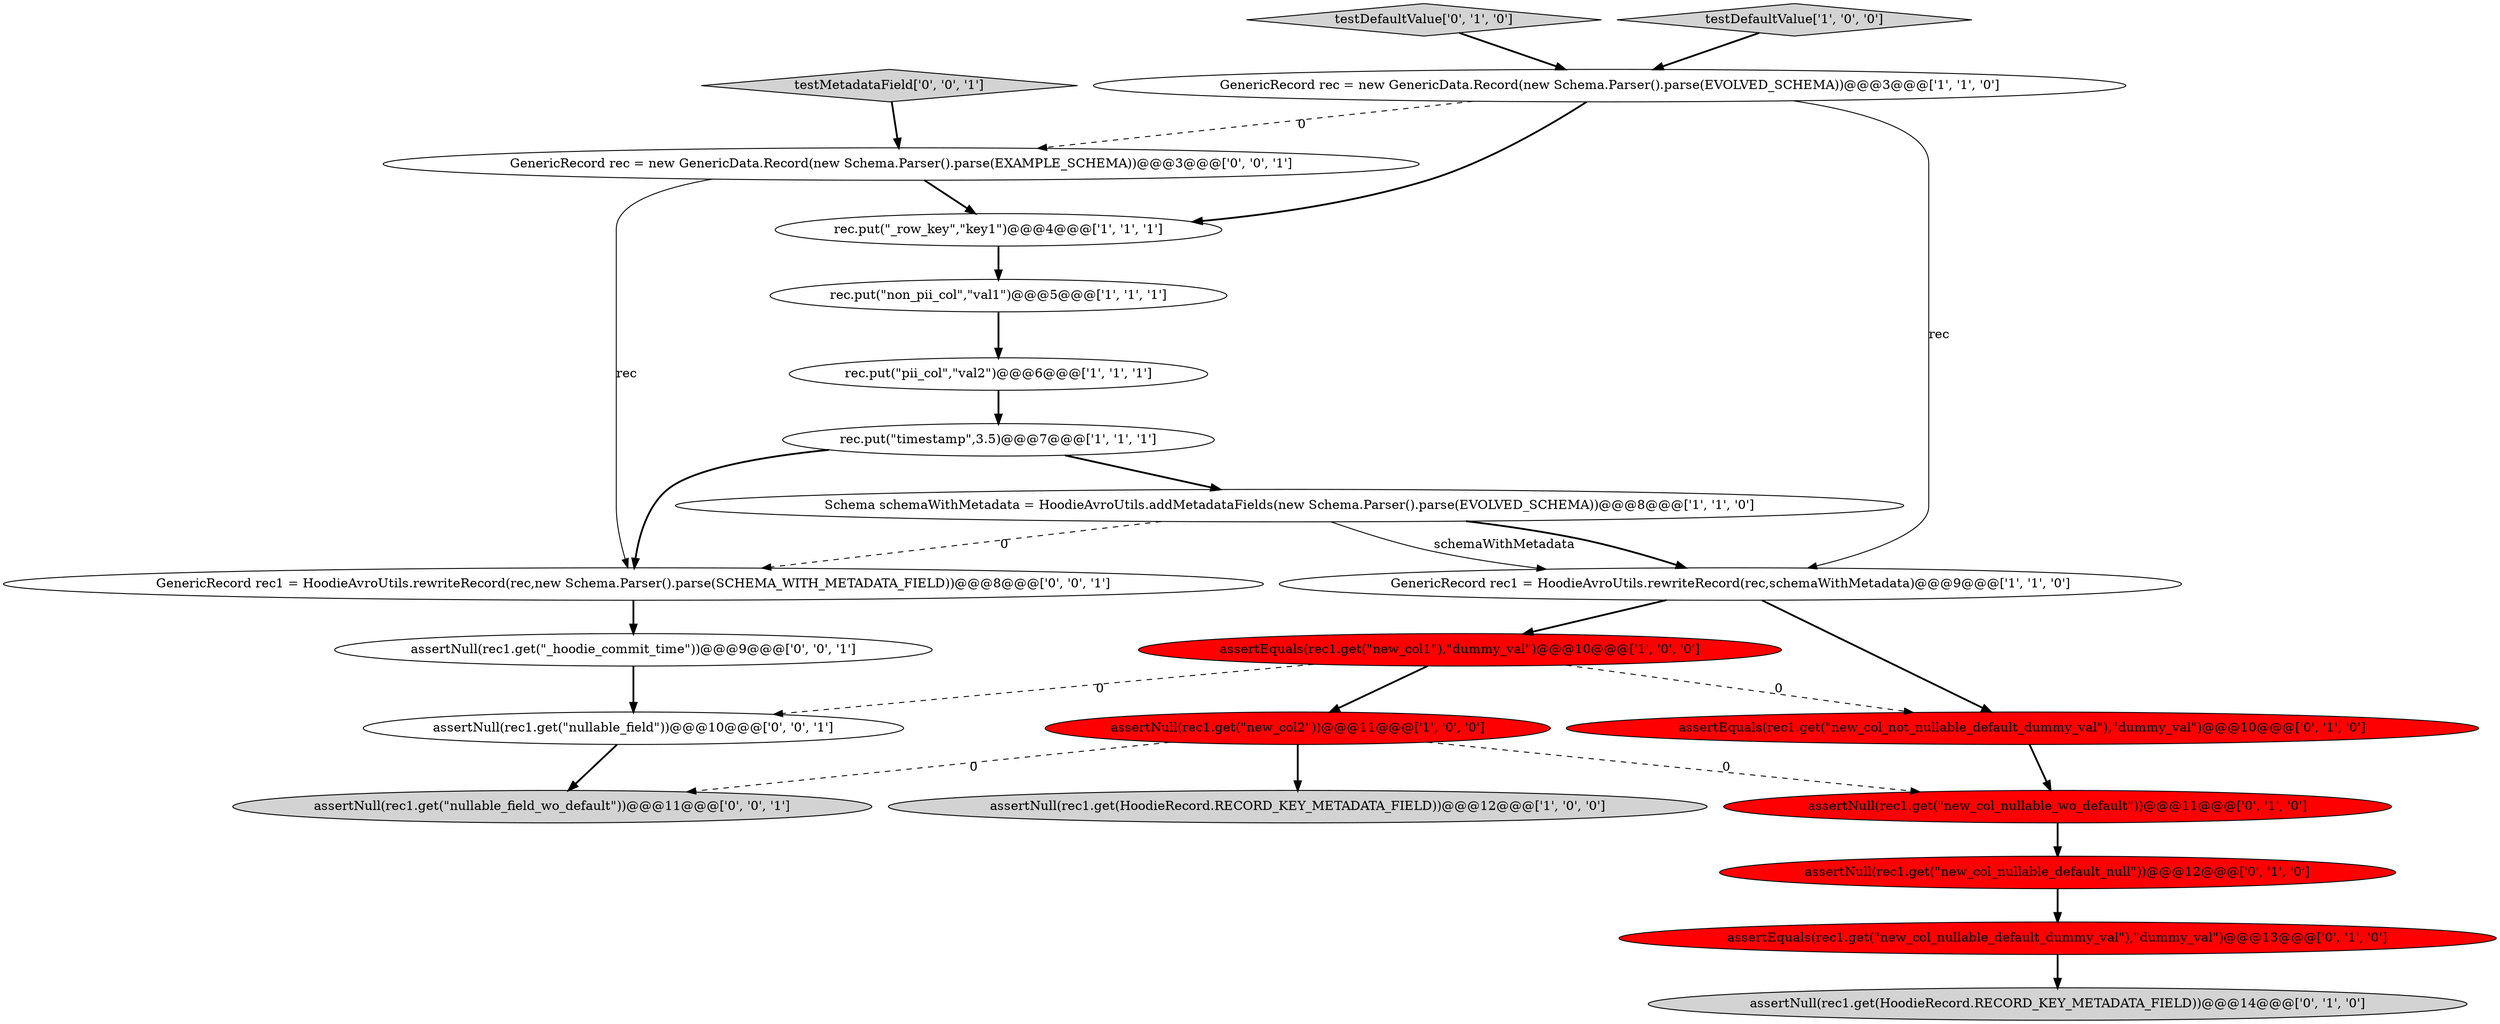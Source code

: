 digraph {
19 [style = filled, label = "GenericRecord rec = new GenericData.Record(new Schema.Parser().parse(EXAMPLE_SCHEMA))@@@3@@@['0', '0', '1']", fillcolor = white, shape = ellipse image = "AAA0AAABBB3BBB"];
8 [style = filled, label = "assertNull(rec1.get(\"new_col2\"))@@@11@@@['1', '0', '0']", fillcolor = red, shape = ellipse image = "AAA1AAABBB1BBB"];
1 [style = filled, label = "GenericRecord rec1 = HoodieAvroUtils.rewriteRecord(rec,schemaWithMetadata)@@@9@@@['1', '1', '0']", fillcolor = white, shape = ellipse image = "AAA0AAABBB1BBB"];
0 [style = filled, label = "assertNull(rec1.get(HoodieRecord.RECORD_KEY_METADATA_FIELD))@@@12@@@['1', '0', '0']", fillcolor = lightgray, shape = ellipse image = "AAA0AAABBB1BBB"];
10 [style = filled, label = "rec.put(\"pii_col\",\"val2\")@@@6@@@['1', '1', '1']", fillcolor = white, shape = ellipse image = "AAA0AAABBB1BBB"];
15 [style = filled, label = "assertNull(rec1.get(\"new_col_nullable_wo_default\"))@@@11@@@['0', '1', '0']", fillcolor = red, shape = ellipse image = "AAA1AAABBB2BBB"];
16 [style = filled, label = "testDefaultValue['0', '1', '0']", fillcolor = lightgray, shape = diamond image = "AAA0AAABBB2BBB"];
12 [style = filled, label = "assertEquals(rec1.get(\"new_col_nullable_default_dummy_val\"),\"dummy_val\")@@@13@@@['0', '1', '0']", fillcolor = red, shape = ellipse image = "AAA1AAABBB2BBB"];
18 [style = filled, label = "assertNull(rec1.get(\"nullable_field\"))@@@10@@@['0', '0', '1']", fillcolor = white, shape = ellipse image = "AAA0AAABBB3BBB"];
7 [style = filled, label = "testDefaultValue['1', '0', '0']", fillcolor = lightgray, shape = diamond image = "AAA0AAABBB1BBB"];
17 [style = filled, label = "testMetadataField['0', '0', '1']", fillcolor = lightgray, shape = diamond image = "AAA0AAABBB3BBB"];
2 [style = filled, label = "GenericRecord rec = new GenericData.Record(new Schema.Parser().parse(EVOLVED_SCHEMA))@@@3@@@['1', '1', '0']", fillcolor = white, shape = ellipse image = "AAA0AAABBB1BBB"];
21 [style = filled, label = "assertNull(rec1.get(\"_hoodie_commit_time\"))@@@9@@@['0', '0', '1']", fillcolor = white, shape = ellipse image = "AAA0AAABBB3BBB"];
11 [style = filled, label = "assertEquals(rec1.get(\"new_col_not_nullable_default_dummy_val\"),\"dummy_val\")@@@10@@@['0', '1', '0']", fillcolor = red, shape = ellipse image = "AAA1AAABBB2BBB"];
22 [style = filled, label = "assertNull(rec1.get(\"nullable_field_wo_default\"))@@@11@@@['0', '0', '1']", fillcolor = lightgray, shape = ellipse image = "AAA0AAABBB3BBB"];
5 [style = filled, label = "rec.put(\"_row_key\",\"key1\")@@@4@@@['1', '1', '1']", fillcolor = white, shape = ellipse image = "AAA0AAABBB1BBB"];
20 [style = filled, label = "GenericRecord rec1 = HoodieAvroUtils.rewriteRecord(rec,new Schema.Parser().parse(SCHEMA_WITH_METADATA_FIELD))@@@8@@@['0', '0', '1']", fillcolor = white, shape = ellipse image = "AAA0AAABBB3BBB"];
4 [style = filled, label = "Schema schemaWithMetadata = HoodieAvroUtils.addMetadataFields(new Schema.Parser().parse(EVOLVED_SCHEMA))@@@8@@@['1', '1', '0']", fillcolor = white, shape = ellipse image = "AAA0AAABBB1BBB"];
3 [style = filled, label = "rec.put(\"timestamp\",3.5)@@@7@@@['1', '1', '1']", fillcolor = white, shape = ellipse image = "AAA0AAABBB1BBB"];
14 [style = filled, label = "assertNull(rec1.get(\"new_col_nullable_default_null\"))@@@12@@@['0', '1', '0']", fillcolor = red, shape = ellipse image = "AAA1AAABBB2BBB"];
6 [style = filled, label = "rec.put(\"non_pii_col\",\"val1\")@@@5@@@['1', '1', '1']", fillcolor = white, shape = ellipse image = "AAA0AAABBB1BBB"];
13 [style = filled, label = "assertNull(rec1.get(HoodieRecord.RECORD_KEY_METADATA_FIELD))@@@14@@@['0', '1', '0']", fillcolor = lightgray, shape = ellipse image = "AAA0AAABBB2BBB"];
9 [style = filled, label = "assertEquals(rec1.get(\"new_col1\"),\"dummy_val\")@@@10@@@['1', '0', '0']", fillcolor = red, shape = ellipse image = "AAA1AAABBB1BBB"];
2->19 [style = dashed, label="0"];
15->14 [style = bold, label=""];
4->1 [style = solid, label="schemaWithMetadata"];
9->18 [style = dashed, label="0"];
8->15 [style = dashed, label="0"];
10->3 [style = bold, label=""];
16->2 [style = bold, label=""];
9->8 [style = bold, label=""];
3->4 [style = bold, label=""];
17->19 [style = bold, label=""];
21->18 [style = bold, label=""];
11->15 [style = bold, label=""];
1->9 [style = bold, label=""];
1->11 [style = bold, label=""];
19->20 [style = solid, label="rec"];
20->21 [style = bold, label=""];
8->0 [style = bold, label=""];
19->5 [style = bold, label=""];
12->13 [style = bold, label=""];
8->22 [style = dashed, label="0"];
3->20 [style = bold, label=""];
18->22 [style = bold, label=""];
5->6 [style = bold, label=""];
4->20 [style = dashed, label="0"];
7->2 [style = bold, label=""];
6->10 [style = bold, label=""];
14->12 [style = bold, label=""];
2->1 [style = solid, label="rec"];
9->11 [style = dashed, label="0"];
4->1 [style = bold, label=""];
2->5 [style = bold, label=""];
}

